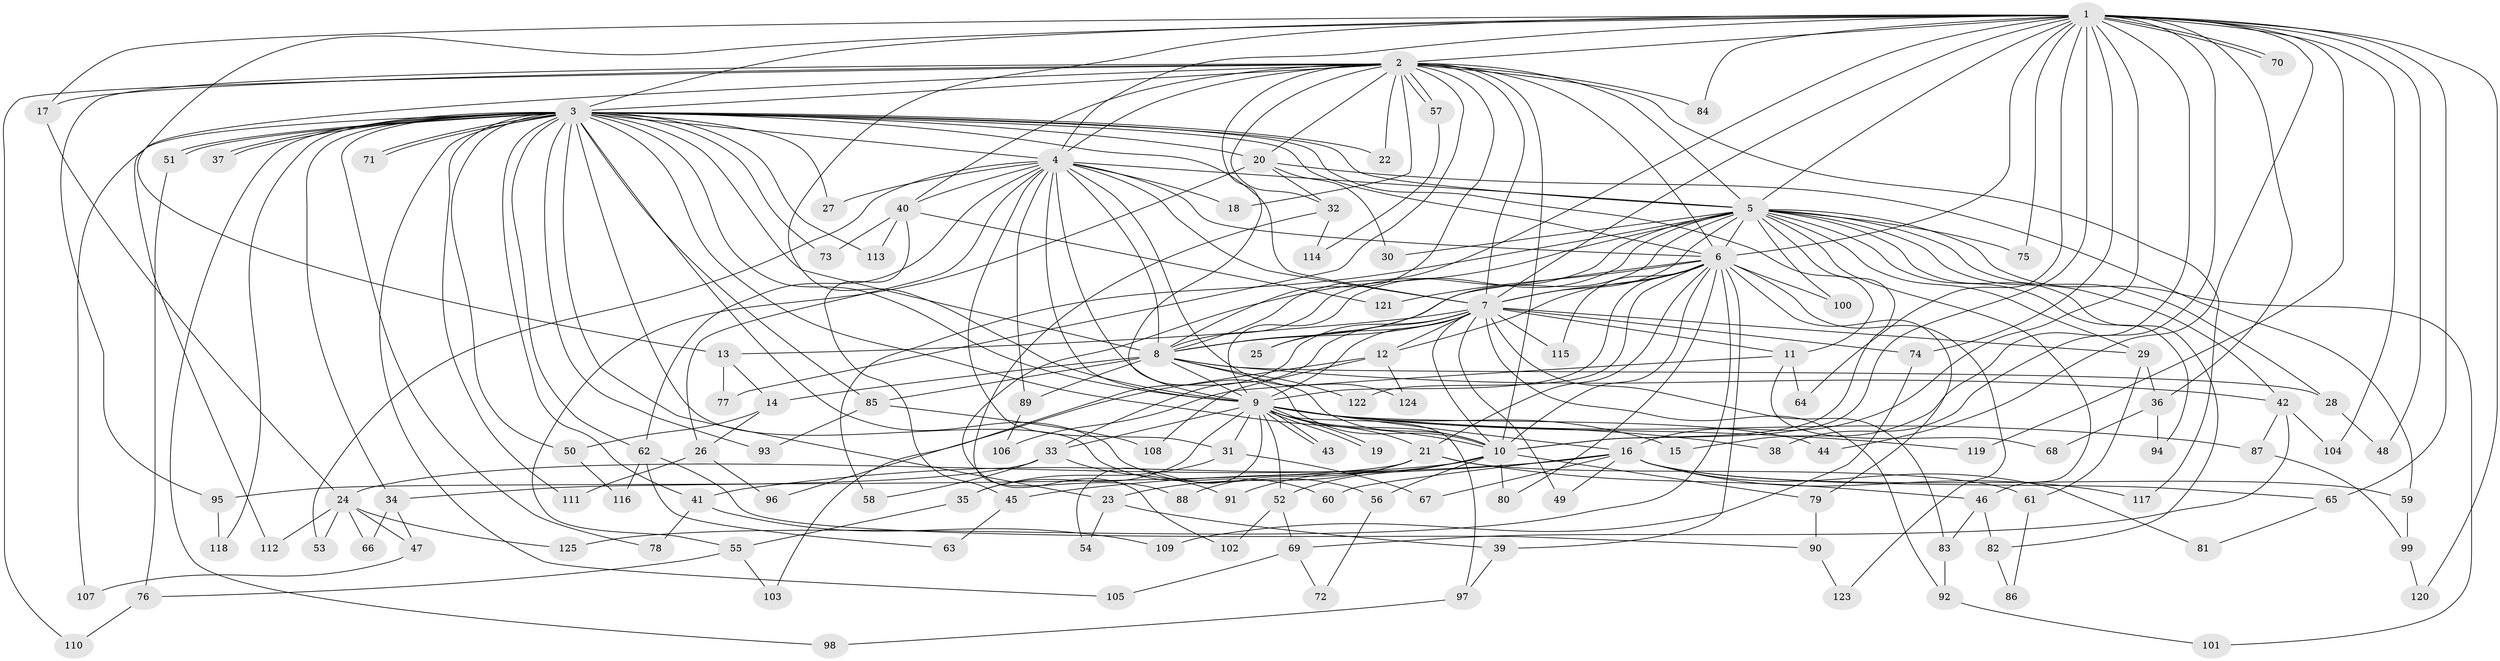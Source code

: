 // coarse degree distribution, {22: 0.02, 20: 0.02, 1: 0.28, 2: 0.36, 3: 0.16, 24: 0.02, 4: 0.04, 7: 0.02, 6: 0.02, 5: 0.02, 9: 0.02, 11: 0.02}
// Generated by graph-tools (version 1.1) at 2025/48/03/04/25 21:48:24]
// undirected, 125 vertices, 275 edges
graph export_dot {
graph [start="1"]
  node [color=gray90,style=filled];
  1;
  2;
  3;
  4;
  5;
  6;
  7;
  8;
  9;
  10;
  11;
  12;
  13;
  14;
  15;
  16;
  17;
  18;
  19;
  20;
  21;
  22;
  23;
  24;
  25;
  26;
  27;
  28;
  29;
  30;
  31;
  32;
  33;
  34;
  35;
  36;
  37;
  38;
  39;
  40;
  41;
  42;
  43;
  44;
  45;
  46;
  47;
  48;
  49;
  50;
  51;
  52;
  53;
  54;
  55;
  56;
  57;
  58;
  59;
  60;
  61;
  62;
  63;
  64;
  65;
  66;
  67;
  68;
  69;
  70;
  71;
  72;
  73;
  74;
  75;
  76;
  77;
  78;
  79;
  80;
  81;
  82;
  83;
  84;
  85;
  86;
  87;
  88;
  89;
  90;
  91;
  92;
  93;
  94;
  95;
  96;
  97;
  98;
  99;
  100;
  101;
  102;
  103;
  104;
  105;
  106;
  107;
  108;
  109;
  110;
  111;
  112;
  113;
  114;
  115;
  116;
  117;
  118;
  119;
  120;
  121;
  122;
  123;
  124;
  125;
  1 -- 2;
  1 -- 3;
  1 -- 4;
  1 -- 5;
  1 -- 6;
  1 -- 7;
  1 -- 8;
  1 -- 9;
  1 -- 10;
  1 -- 13;
  1 -- 15;
  1 -- 16;
  1 -- 17;
  1 -- 36;
  1 -- 38;
  1 -- 44;
  1 -- 48;
  1 -- 64;
  1 -- 65;
  1 -- 70;
  1 -- 70;
  1 -- 74;
  1 -- 75;
  1 -- 84;
  1 -- 104;
  1 -- 119;
  1 -- 120;
  2 -- 3;
  2 -- 4;
  2 -- 5;
  2 -- 6;
  2 -- 7;
  2 -- 8;
  2 -- 9;
  2 -- 10;
  2 -- 17;
  2 -- 18;
  2 -- 20;
  2 -- 22;
  2 -- 32;
  2 -- 40;
  2 -- 57;
  2 -- 57;
  2 -- 77;
  2 -- 84;
  2 -- 95;
  2 -- 110;
  2 -- 112;
  2 -- 117;
  3 -- 4;
  3 -- 5;
  3 -- 6;
  3 -- 7;
  3 -- 8;
  3 -- 9;
  3 -- 10;
  3 -- 11;
  3 -- 20;
  3 -- 22;
  3 -- 23;
  3 -- 27;
  3 -- 34;
  3 -- 37;
  3 -- 37;
  3 -- 41;
  3 -- 50;
  3 -- 51;
  3 -- 51;
  3 -- 56;
  3 -- 60;
  3 -- 62;
  3 -- 71;
  3 -- 71;
  3 -- 73;
  3 -- 78;
  3 -- 85;
  3 -- 93;
  3 -- 98;
  3 -- 105;
  3 -- 107;
  3 -- 111;
  3 -- 113;
  3 -- 118;
  4 -- 5;
  4 -- 6;
  4 -- 7;
  4 -- 8;
  4 -- 9;
  4 -- 10;
  4 -- 18;
  4 -- 26;
  4 -- 27;
  4 -- 31;
  4 -- 40;
  4 -- 53;
  4 -- 62;
  4 -- 89;
  4 -- 124;
  5 -- 6;
  5 -- 7;
  5 -- 8;
  5 -- 9;
  5 -- 10;
  5 -- 25;
  5 -- 28;
  5 -- 29;
  5 -- 30;
  5 -- 42;
  5 -- 46;
  5 -- 58;
  5 -- 75;
  5 -- 82;
  5 -- 94;
  5 -- 100;
  5 -- 101;
  5 -- 102;
  6 -- 7;
  6 -- 8;
  6 -- 9;
  6 -- 10;
  6 -- 12;
  6 -- 21;
  6 -- 39;
  6 -- 79;
  6 -- 80;
  6 -- 100;
  6 -- 115;
  6 -- 121;
  6 -- 122;
  6 -- 123;
  6 -- 125;
  7 -- 8;
  7 -- 9;
  7 -- 10;
  7 -- 11;
  7 -- 12;
  7 -- 13;
  7 -- 25;
  7 -- 29;
  7 -- 33;
  7 -- 49;
  7 -- 74;
  7 -- 83;
  7 -- 92;
  7 -- 103;
  7 -- 115;
  8 -- 9;
  8 -- 10;
  8 -- 14;
  8 -- 28;
  8 -- 42;
  8 -- 85;
  8 -- 89;
  8 -- 122;
  9 -- 10;
  9 -- 15;
  9 -- 16;
  9 -- 19;
  9 -- 19;
  9 -- 21;
  9 -- 31;
  9 -- 33;
  9 -- 35;
  9 -- 38;
  9 -- 43;
  9 -- 43;
  9 -- 44;
  9 -- 52;
  9 -- 54;
  9 -- 87;
  9 -- 97;
  9 -- 119;
  10 -- 24;
  10 -- 52;
  10 -- 56;
  10 -- 79;
  10 -- 80;
  10 -- 91;
  11 -- 64;
  11 -- 68;
  11 -- 106;
  12 -- 96;
  12 -- 108;
  12 -- 124;
  13 -- 14;
  13 -- 77;
  14 -- 26;
  14 -- 50;
  16 -- 41;
  16 -- 45;
  16 -- 49;
  16 -- 59;
  16 -- 60;
  16 -- 65;
  16 -- 67;
  16 -- 81;
  16 -- 117;
  17 -- 24;
  20 -- 30;
  20 -- 32;
  20 -- 55;
  20 -- 59;
  21 -- 23;
  21 -- 46;
  21 -- 61;
  21 -- 88;
  21 -- 95;
  23 -- 39;
  23 -- 54;
  24 -- 47;
  24 -- 53;
  24 -- 66;
  24 -- 112;
  24 -- 125;
  26 -- 96;
  26 -- 111;
  28 -- 48;
  29 -- 36;
  29 -- 61;
  31 -- 35;
  31 -- 67;
  32 -- 88;
  32 -- 114;
  33 -- 34;
  33 -- 58;
  33 -- 91;
  34 -- 47;
  34 -- 66;
  35 -- 55;
  36 -- 68;
  36 -- 94;
  39 -- 97;
  40 -- 45;
  40 -- 73;
  40 -- 113;
  40 -- 121;
  41 -- 78;
  41 -- 109;
  42 -- 69;
  42 -- 87;
  42 -- 104;
  45 -- 63;
  46 -- 82;
  46 -- 83;
  47 -- 107;
  50 -- 116;
  51 -- 76;
  52 -- 69;
  52 -- 102;
  55 -- 76;
  55 -- 103;
  56 -- 72;
  57 -- 114;
  59 -- 99;
  61 -- 86;
  62 -- 63;
  62 -- 90;
  62 -- 116;
  65 -- 81;
  69 -- 72;
  69 -- 105;
  74 -- 109;
  76 -- 110;
  79 -- 90;
  82 -- 86;
  83 -- 92;
  85 -- 93;
  85 -- 108;
  87 -- 99;
  89 -- 106;
  90 -- 123;
  92 -- 101;
  95 -- 118;
  97 -- 98;
  99 -- 120;
}
